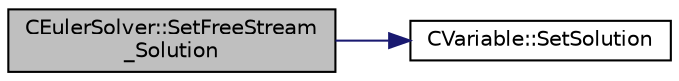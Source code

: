 digraph "CEulerSolver::SetFreeStream_Solution"
{
 // LATEX_PDF_SIZE
  edge [fontname="Helvetica",fontsize="10",labelfontname="Helvetica",labelfontsize="10"];
  node [fontname="Helvetica",fontsize="10",shape=record];
  rankdir="LR";
  Node1 [label="CEulerSolver::SetFreeStream\l_Solution",height=0.2,width=0.4,color="black", fillcolor="grey75", style="filled", fontcolor="black",tooltip="Set the solution using the Freestream values."];
  Node1 -> Node2 [color="midnightblue",fontsize="10",style="solid",fontname="Helvetica"];
  Node2 [label="CVariable::SetSolution",height=0.2,width=0.4,color="black", fillcolor="white", style="filled",URL="$classCVariable.html#a22fbbd7bc6491672843000644a05c6a5",tooltip="Set the value of the solution, all variables."];
}
